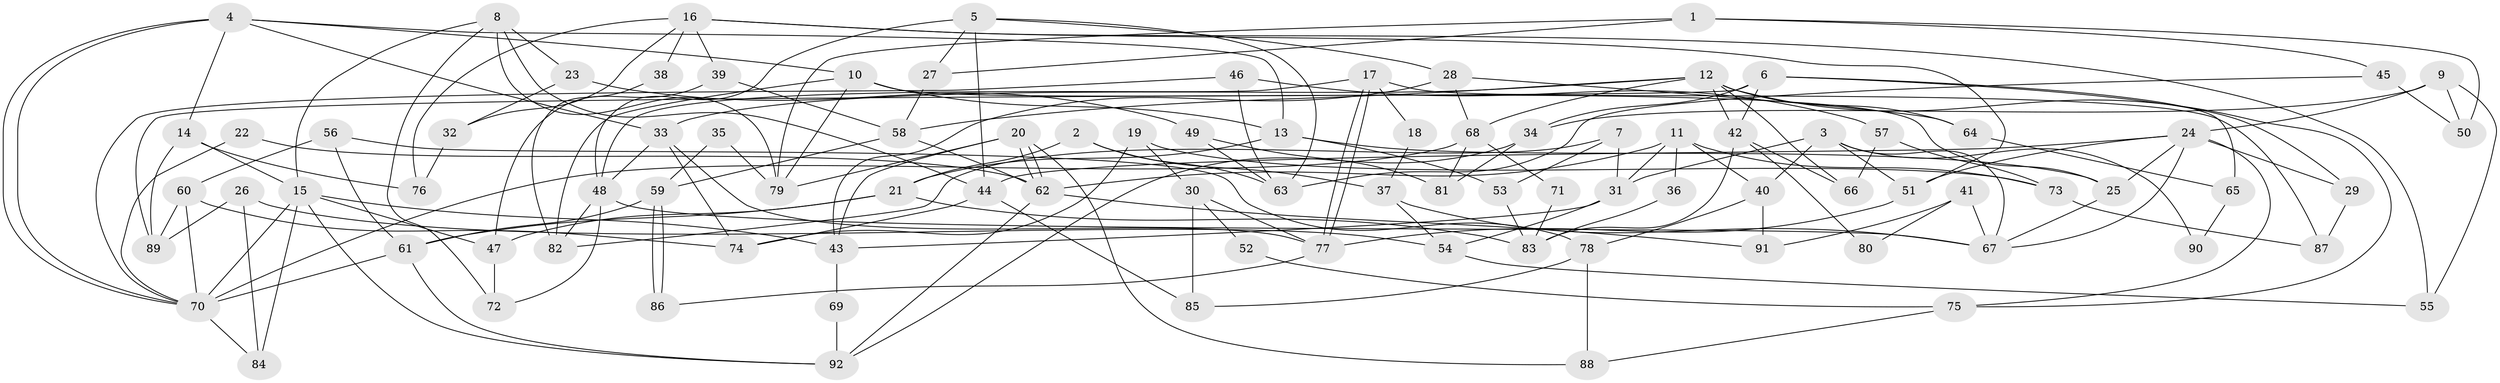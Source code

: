 // coarse degree distribution, {5: 0.06666666666666667, 8: 0.1, 3: 0.13333333333333333, 12: 0.03333333333333333, 7: 0.1, 6: 0.3333333333333333, 4: 0.06666666666666667, 11: 0.03333333333333333, 13: 0.03333333333333333, 10: 0.03333333333333333, 9: 0.03333333333333333, 2: 0.03333333333333333}
// Generated by graph-tools (version 1.1) at 2025/50/03/04/25 22:50:53]
// undirected, 92 vertices, 184 edges
graph export_dot {
  node [color=gray90,style=filled];
  1;
  2;
  3;
  4;
  5;
  6;
  7;
  8;
  9;
  10;
  11;
  12;
  13;
  14;
  15;
  16;
  17;
  18;
  19;
  20;
  21;
  22;
  23;
  24;
  25;
  26;
  27;
  28;
  29;
  30;
  31;
  32;
  33;
  34;
  35;
  36;
  37;
  38;
  39;
  40;
  41;
  42;
  43;
  44;
  45;
  46;
  47;
  48;
  49;
  50;
  51;
  52;
  53;
  54;
  55;
  56;
  57;
  58;
  59;
  60;
  61;
  62;
  63;
  64;
  65;
  66;
  67;
  68;
  69;
  70;
  71;
  72;
  73;
  74;
  75;
  76;
  77;
  78;
  79;
  80;
  81;
  82;
  83;
  84;
  85;
  86;
  87;
  88;
  89;
  90;
  91;
  92;
  1 -- 27;
  1 -- 79;
  1 -- 45;
  1 -- 50;
  2 -- 37;
  2 -- 21;
  2 -- 63;
  3 -- 31;
  3 -- 51;
  3 -- 40;
  3 -- 67;
  3 -- 90;
  4 -- 10;
  4 -- 70;
  4 -- 70;
  4 -- 13;
  4 -- 14;
  4 -- 33;
  5 -- 28;
  5 -- 48;
  5 -- 27;
  5 -- 44;
  5 -- 63;
  6 -- 89;
  6 -- 29;
  6 -- 34;
  6 -- 42;
  6 -- 65;
  7 -- 31;
  7 -- 53;
  7 -- 82;
  8 -- 15;
  8 -- 44;
  8 -- 23;
  8 -- 72;
  8 -- 79;
  9 -- 24;
  9 -- 50;
  9 -- 34;
  9 -- 55;
  10 -- 13;
  10 -- 82;
  10 -- 25;
  10 -- 79;
  11 -- 62;
  11 -- 31;
  11 -- 36;
  11 -- 40;
  11 -- 73;
  12 -- 33;
  12 -- 75;
  12 -- 42;
  12 -- 58;
  12 -- 64;
  12 -- 66;
  12 -- 68;
  13 -- 25;
  13 -- 21;
  13 -- 53;
  14 -- 15;
  14 -- 76;
  14 -- 89;
  15 -- 70;
  15 -- 47;
  15 -- 43;
  15 -- 84;
  15 -- 92;
  16 -- 32;
  16 -- 39;
  16 -- 38;
  16 -- 51;
  16 -- 55;
  16 -- 76;
  17 -- 48;
  17 -- 77;
  17 -- 77;
  17 -- 18;
  17 -- 87;
  18 -- 37;
  19 -- 74;
  19 -- 73;
  19 -- 30;
  20 -- 79;
  20 -- 62;
  20 -- 62;
  20 -- 43;
  20 -- 88;
  21 -- 61;
  21 -- 47;
  21 -- 83;
  22 -- 62;
  22 -- 70;
  23 -- 49;
  23 -- 32;
  24 -- 51;
  24 -- 67;
  24 -- 25;
  24 -- 29;
  24 -- 44;
  24 -- 75;
  25 -- 67;
  26 -- 89;
  26 -- 84;
  26 -- 54;
  27 -- 58;
  28 -- 43;
  28 -- 68;
  28 -- 64;
  29 -- 87;
  30 -- 85;
  30 -- 52;
  30 -- 77;
  31 -- 54;
  31 -- 43;
  32 -- 76;
  33 -- 77;
  33 -- 48;
  33 -- 74;
  34 -- 81;
  34 -- 92;
  35 -- 59;
  35 -- 79;
  36 -- 83;
  37 -- 67;
  37 -- 54;
  38 -- 82;
  39 -- 58;
  39 -- 47;
  40 -- 78;
  40 -- 91;
  41 -- 91;
  41 -- 67;
  41 -- 80;
  42 -- 66;
  42 -- 80;
  42 -- 83;
  43 -- 69;
  44 -- 74;
  44 -- 85;
  45 -- 63;
  45 -- 50;
  46 -- 70;
  46 -- 63;
  46 -- 57;
  47 -- 72;
  48 -- 67;
  48 -- 72;
  48 -- 82;
  49 -- 81;
  49 -- 63;
  51 -- 77;
  52 -- 75;
  53 -- 83;
  54 -- 55;
  56 -- 60;
  56 -- 61;
  56 -- 78;
  57 -- 66;
  57 -- 73;
  58 -- 62;
  58 -- 59;
  59 -- 86;
  59 -- 86;
  59 -- 61;
  60 -- 70;
  60 -- 74;
  60 -- 89;
  61 -- 92;
  61 -- 70;
  62 -- 92;
  62 -- 91;
  64 -- 65;
  65 -- 90;
  68 -- 70;
  68 -- 71;
  68 -- 81;
  69 -- 92;
  70 -- 84;
  71 -- 83;
  73 -- 87;
  75 -- 88;
  77 -- 86;
  78 -- 85;
  78 -- 88;
}
